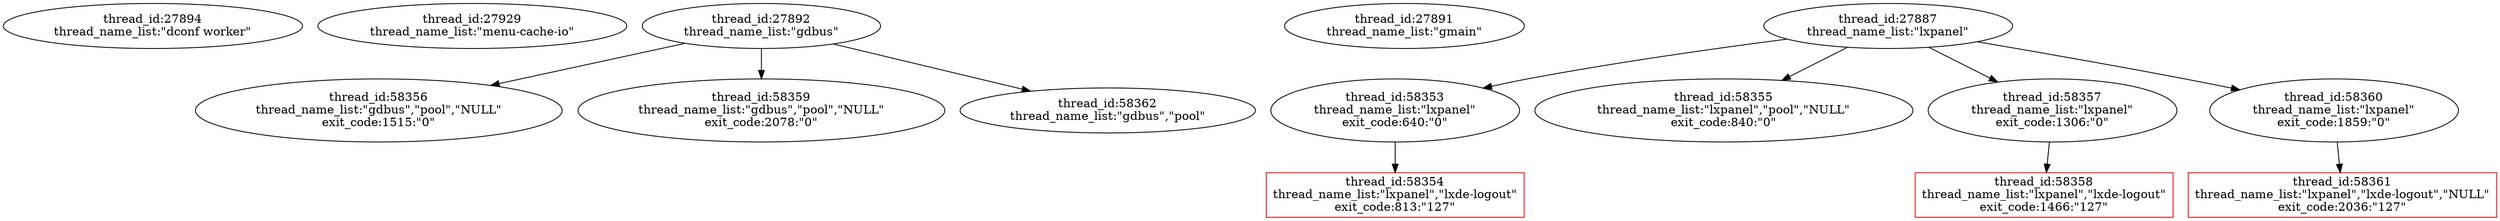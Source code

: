 digraph abc{
27894   [label="thread_id:27894\nthread_name_list:\"dconf worker\""];
27929   [label="thread_id:27929\nthread_name_list:\"menu-cache-io\""];
27892   [label="thread_id:27892\nthread_name_list:\"gdbus\""];
27891   [label="thread_id:27891\nthread_name_list:\"gmain\""];
27887   [label="thread_id:27887\nthread_name_list:\"lxpanel\""];
58353   [label="thread_id:58353\nthread_name_list:\"lxpanel\"\nexit_code:640:\"0\""];
58354   [label="thread_id:58354\nthread_name_list:\"lxpanel\",\"lxde-logout\"\nexit_code:813:\"127\"", shape="record",color="red"];
58355   [label="thread_id:58355\nthread_name_list:\"lxpanel\",\"pool\",\"NULL\"\nexit_code:840:\"0\""];
58356   [label="thread_id:58356\nthread_name_list:\"gdbus\",\"pool\",\"NULL\"\nexit_code:1515:\"0\""];
58357   [label="thread_id:58357\nthread_name_list:\"lxpanel\"\nexit_code:1306:\"0\""];
58358   [label="thread_id:58358\nthread_name_list:\"lxpanel\",\"lxde-logout\"\nexit_code:1466:\"127\"", shape="record",color="red"];
58359   [label="thread_id:58359\nthread_name_list:\"gdbus\",\"pool\",\"NULL\"\nexit_code:2078:\"0\""];
58360   [label="thread_id:58360\nthread_name_list:\"lxpanel\"\nexit_code:1859:\"0\""];
58361   [label="thread_id:58361\nthread_name_list:\"lxpanel\",\"lxde-logout\",\"NULL\"\nexit_code:2036:\"127\"", shape="record",color="red"];
58362   [label="thread_id:58362\nthread_name_list:\"gdbus\",\"pool\""];


27892 -> 58356   [lable="761"];
27892 -> 58359   [lable="1376"];
27892 -> 58362   [lable="1943"];


27887 -> 58353   [lable="625"];
27887 -> 58355   [lable="712"];
27887 -> 58357   [lable="1291"];
27887 -> 58360   [lable="1844"];

58353 -> 58354   [lable="637"];




58357 -> 58358   [lable="1303"];



58360 -> 58361   [lable="1854"];



}
